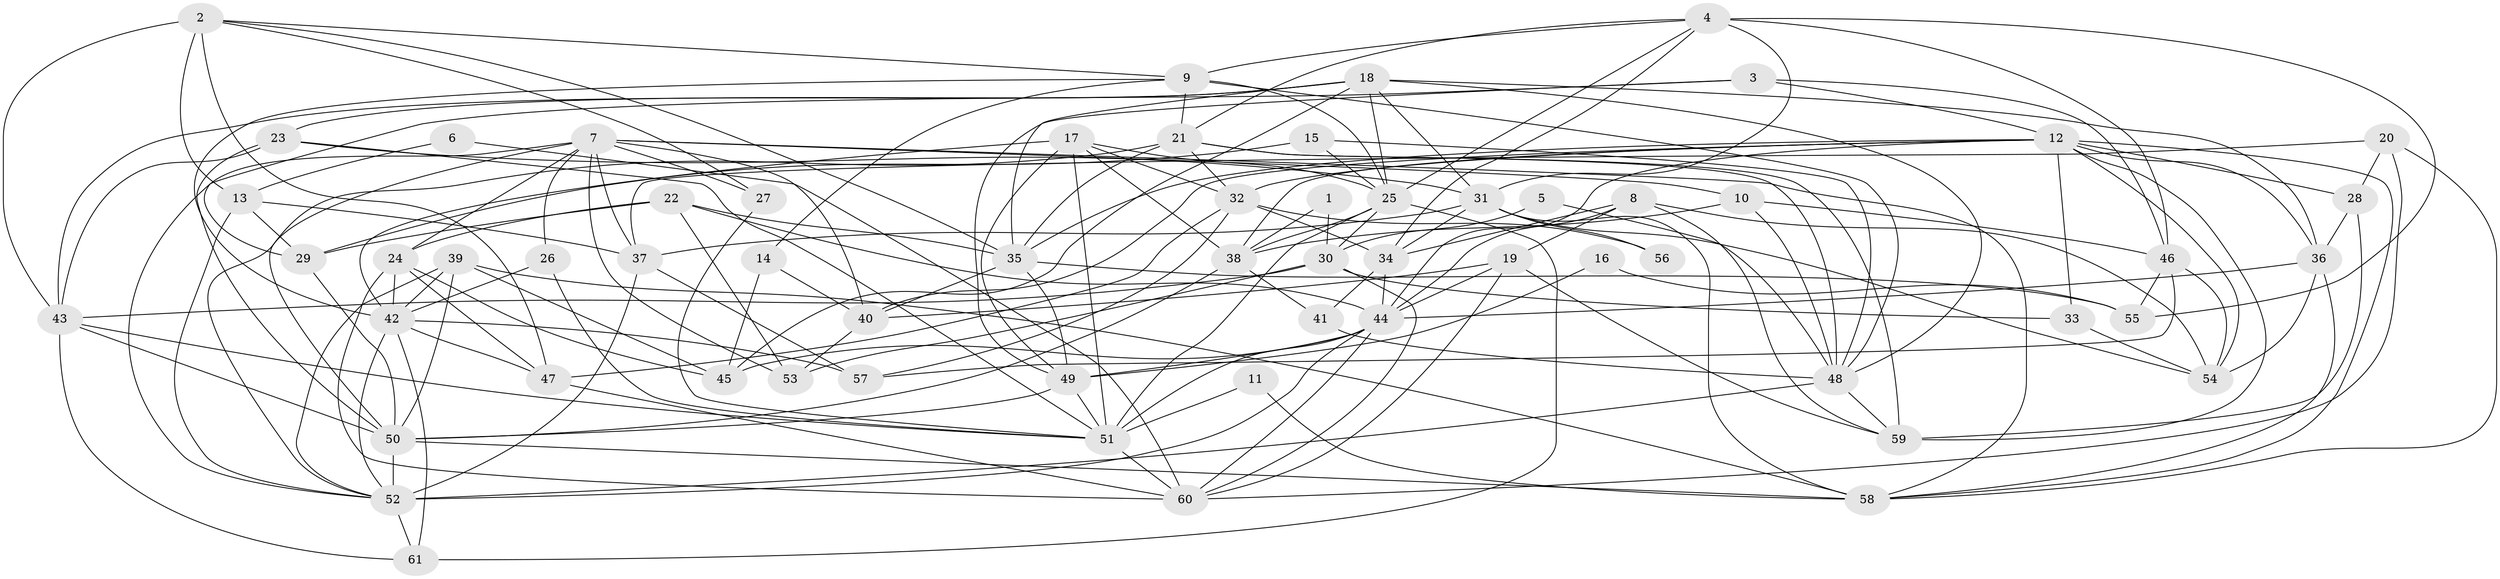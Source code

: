 // original degree distribution, {3: 0.27049180327868855, 2: 0.13934426229508196, 5: 0.28688524590163933, 4: 0.19672131147540983, 6: 0.07377049180327869, 9: 0.00819672131147541, 7: 0.02459016393442623}
// Generated by graph-tools (version 1.1) at 2025/26/03/09/25 03:26:11]
// undirected, 61 vertices, 176 edges
graph export_dot {
graph [start="1"]
  node [color=gray90,style=filled];
  1;
  2;
  3;
  4;
  5;
  6;
  7;
  8;
  9;
  10;
  11;
  12;
  13;
  14;
  15;
  16;
  17;
  18;
  19;
  20;
  21;
  22;
  23;
  24;
  25;
  26;
  27;
  28;
  29;
  30;
  31;
  32;
  33;
  34;
  35;
  36;
  37;
  38;
  39;
  40;
  41;
  42;
  43;
  44;
  45;
  46;
  47;
  48;
  49;
  50;
  51;
  52;
  53;
  54;
  55;
  56;
  57;
  58;
  59;
  60;
  61;
  1 -- 30 [weight=1.0];
  1 -- 38 [weight=1.0];
  2 -- 9 [weight=1.0];
  2 -- 13 [weight=2.0];
  2 -- 27 [weight=1.0];
  2 -- 35 [weight=1.0];
  2 -- 43 [weight=1.0];
  2 -- 47 [weight=1.0];
  3 -- 12 [weight=1.0];
  3 -- 29 [weight=1.0];
  3 -- 46 [weight=1.0];
  3 -- 49 [weight=1.0];
  4 -- 9 [weight=1.0];
  4 -- 21 [weight=1.0];
  4 -- 25 [weight=1.0];
  4 -- 31 [weight=1.0];
  4 -- 34 [weight=1.0];
  4 -- 46 [weight=1.0];
  4 -- 55 [weight=1.0];
  5 -- 30 [weight=1.0];
  5 -- 48 [weight=1.0];
  6 -- 13 [weight=1.0];
  6 -- 60 [weight=1.0];
  7 -- 10 [weight=1.0];
  7 -- 24 [weight=1.0];
  7 -- 26 [weight=1.0];
  7 -- 27 [weight=1.0];
  7 -- 37 [weight=2.0];
  7 -- 40 [weight=1.0];
  7 -- 50 [weight=1.0];
  7 -- 52 [weight=1.0];
  7 -- 53 [weight=1.0];
  7 -- 58 [weight=1.0];
  8 -- 19 [weight=1.0];
  8 -- 34 [weight=1.0];
  8 -- 44 [weight=1.0];
  8 -- 54 [weight=1.0];
  8 -- 59 [weight=1.0];
  9 -- 14 [weight=1.0];
  9 -- 21 [weight=1.0];
  9 -- 25 [weight=1.0];
  9 -- 42 [weight=1.0];
  9 -- 48 [weight=2.0];
  10 -- 38 [weight=1.0];
  10 -- 46 [weight=1.0];
  10 -- 48 [weight=1.0];
  11 -- 51 [weight=1.0];
  11 -- 58 [weight=1.0];
  12 -- 28 [weight=1.0];
  12 -- 32 [weight=1.0];
  12 -- 33 [weight=1.0];
  12 -- 35 [weight=1.0];
  12 -- 36 [weight=1.0];
  12 -- 38 [weight=1.0];
  12 -- 40 [weight=1.0];
  12 -- 44 [weight=1.0];
  12 -- 54 [weight=1.0];
  12 -- 58 [weight=1.0];
  12 -- 59 [weight=1.0];
  13 -- 29 [weight=1.0];
  13 -- 37 [weight=1.0];
  13 -- 52 [weight=1.0];
  14 -- 40 [weight=1.0];
  14 -- 45 [weight=1.0];
  15 -- 25 [weight=1.0];
  15 -- 29 [weight=1.0];
  15 -- 48 [weight=1.0];
  16 -- 49 [weight=1.0];
  16 -- 55 [weight=1.0];
  17 -- 25 [weight=1.0];
  17 -- 32 [weight=1.0];
  17 -- 38 [weight=1.0];
  17 -- 42 [weight=1.0];
  17 -- 49 [weight=1.0];
  17 -- 51 [weight=1.0];
  18 -- 23 [weight=1.0];
  18 -- 25 [weight=1.0];
  18 -- 31 [weight=1.0];
  18 -- 35 [weight=1.0];
  18 -- 36 [weight=1.0];
  18 -- 43 [weight=1.0];
  18 -- 45 [weight=1.0];
  18 -- 48 [weight=1.0];
  19 -- 40 [weight=2.0];
  19 -- 44 [weight=1.0];
  19 -- 59 [weight=1.0];
  19 -- 60 [weight=1.0];
  20 -- 28 [weight=1.0];
  20 -- 37 [weight=1.0];
  20 -- 58 [weight=1.0];
  20 -- 60 [weight=1.0];
  21 -- 32 [weight=1.0];
  21 -- 35 [weight=1.0];
  21 -- 48 [weight=1.0];
  21 -- 52 [weight=1.0];
  21 -- 59 [weight=1.0];
  22 -- 24 [weight=1.0];
  22 -- 29 [weight=1.0];
  22 -- 35 [weight=1.0];
  22 -- 44 [weight=1.0];
  22 -- 53 [weight=1.0];
  23 -- 31 [weight=1.0];
  23 -- 43 [weight=1.0];
  23 -- 50 [weight=1.0];
  23 -- 51 [weight=1.0];
  24 -- 42 [weight=1.0];
  24 -- 45 [weight=1.0];
  24 -- 47 [weight=1.0];
  24 -- 60 [weight=1.0];
  25 -- 30 [weight=1.0];
  25 -- 38 [weight=1.0];
  25 -- 51 [weight=1.0];
  25 -- 61 [weight=1.0];
  26 -- 42 [weight=1.0];
  26 -- 51 [weight=1.0];
  27 -- 51 [weight=1.0];
  28 -- 36 [weight=1.0];
  28 -- 59 [weight=1.0];
  29 -- 50 [weight=1.0];
  30 -- 33 [weight=1.0];
  30 -- 43 [weight=1.0];
  30 -- 53 [weight=1.0];
  30 -- 60 [weight=1.0];
  31 -- 34 [weight=1.0];
  31 -- 37 [weight=1.0];
  31 -- 54 [weight=1.0];
  31 -- 56 [weight=1.0];
  31 -- 58 [weight=1.0];
  32 -- 34 [weight=1.0];
  32 -- 47 [weight=1.0];
  32 -- 56 [weight=1.0];
  32 -- 57 [weight=1.0];
  33 -- 54 [weight=1.0];
  34 -- 41 [weight=1.0];
  34 -- 44 [weight=1.0];
  35 -- 40 [weight=1.0];
  35 -- 49 [weight=1.0];
  35 -- 55 [weight=1.0];
  36 -- 44 [weight=1.0];
  36 -- 54 [weight=1.0];
  36 -- 58 [weight=1.0];
  37 -- 52 [weight=1.0];
  37 -- 57 [weight=1.0];
  38 -- 41 [weight=1.0];
  38 -- 50 [weight=1.0];
  39 -- 42 [weight=1.0];
  39 -- 45 [weight=1.0];
  39 -- 50 [weight=1.0];
  39 -- 52 [weight=1.0];
  39 -- 58 [weight=1.0];
  40 -- 53 [weight=1.0];
  41 -- 48 [weight=1.0];
  42 -- 47 [weight=1.0];
  42 -- 52 [weight=1.0];
  42 -- 57 [weight=1.0];
  42 -- 61 [weight=1.0];
  43 -- 50 [weight=1.0];
  43 -- 51 [weight=1.0];
  43 -- 61 [weight=1.0];
  44 -- 45 [weight=1.0];
  44 -- 49 [weight=1.0];
  44 -- 51 [weight=1.0];
  44 -- 52 [weight=1.0];
  44 -- 60 [weight=1.0];
  46 -- 54 [weight=1.0];
  46 -- 55 [weight=1.0];
  46 -- 57 [weight=1.0];
  47 -- 60 [weight=1.0];
  48 -- 52 [weight=2.0];
  48 -- 59 [weight=1.0];
  49 -- 50 [weight=1.0];
  49 -- 51 [weight=1.0];
  50 -- 52 [weight=1.0];
  50 -- 58 [weight=1.0];
  51 -- 60 [weight=2.0];
  52 -- 61 [weight=1.0];
}
